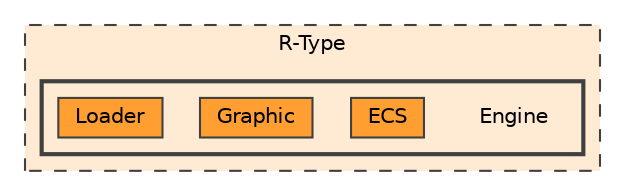 digraph "R-Type/Engine"
{
 // LATEX_PDF_SIZE
  bgcolor="transparent";
  edge [fontname=Helvetica,fontsize=10,labelfontname=Helvetica,labelfontsize=10];
  node [fontname=Helvetica,fontsize=10,shape=box,height=0.2,width=0.4];
  compound=true
  subgraph clusterdir_8f7e954352f7b5dc32847f303aad1678 {
    graph [ bgcolor="#ffead3", pencolor="grey25", label="R-Type", fontname=Helvetica,fontsize=10 style="filled,dashed", URL="dir_8f7e954352f7b5dc32847f303aad1678.html",tooltip=""]
  subgraph clusterdir_499ff73f78e0b1718fe7df35152ffc0a {
    graph [ bgcolor="#ffead3", pencolor="grey25", label="", fontname=Helvetica,fontsize=10 style="filled,bold", URL="dir_499ff73f78e0b1718fe7df35152ffc0a.html",tooltip=""]
    dir_499ff73f78e0b1718fe7df35152ffc0a [shape=plaintext, label="Engine"];
  dir_a7793a2d5ce20173a47e3c5d4033a58c [label="ECS", fillcolor="#ff9f31", color="grey25", style="filled", URL="dir_a7793a2d5ce20173a47e3c5d4033a58c.html",tooltip=""];
  dir_1d599de83952a4898e5d84a0ccabba53 [label="Graphic", fillcolor="#ff9f31", color="grey25", style="filled", URL="dir_1d599de83952a4898e5d84a0ccabba53.html",tooltip=""];
  dir_d640dd639c19c45c91b8054f272b055c [label="Loader", fillcolor="#ff9f31", color="grey25", style="filled", URL="dir_d640dd639c19c45c91b8054f272b055c.html",tooltip=""];
  }
  }
}
